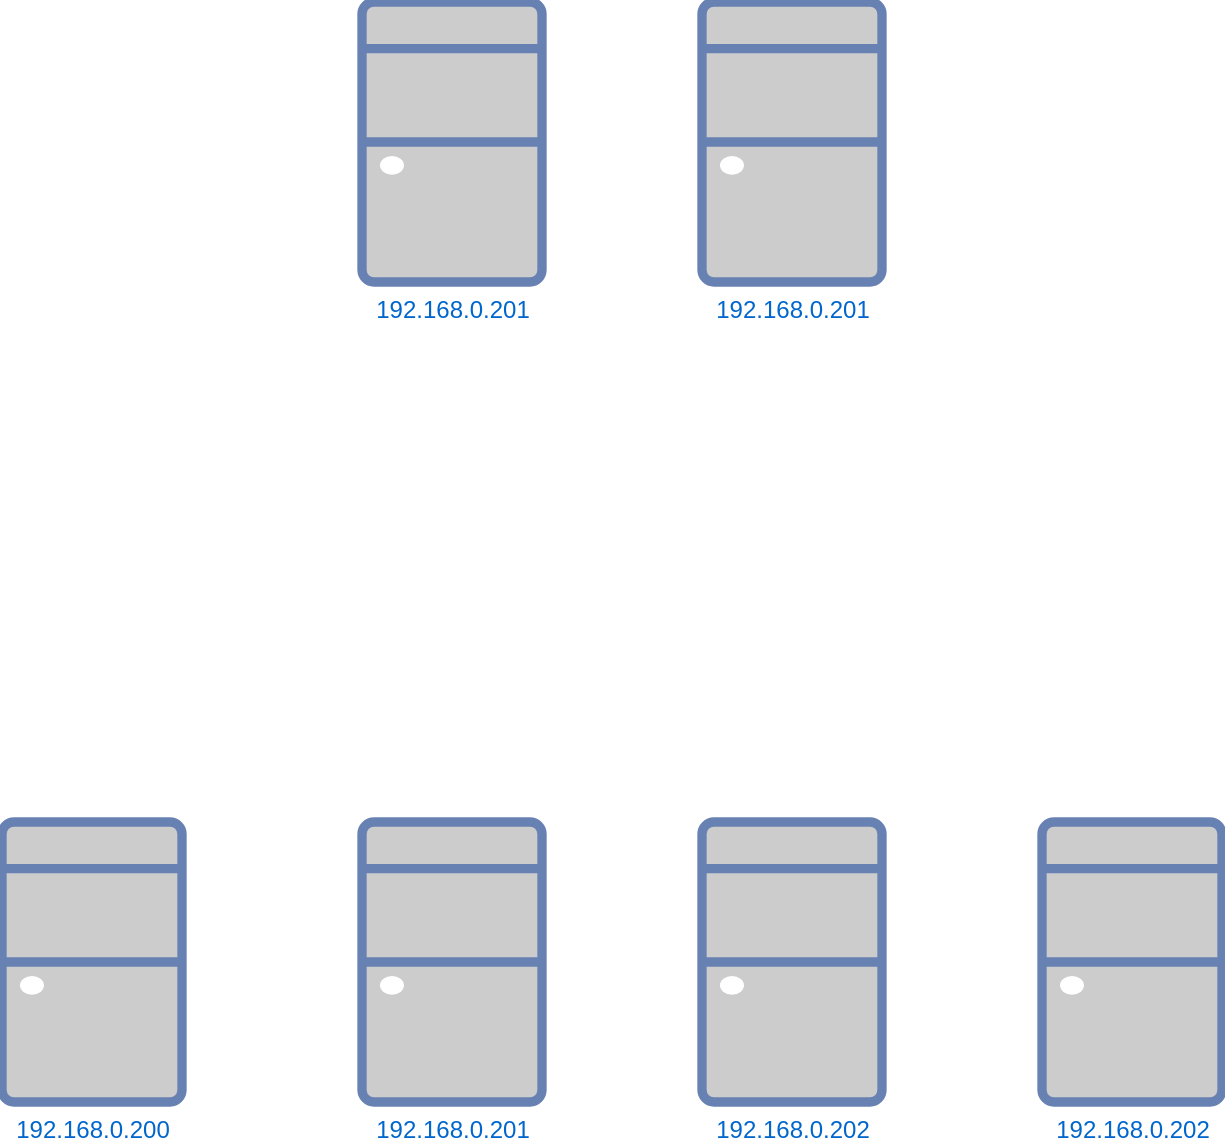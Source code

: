 <mxfile version="24.8.4">
  <diagram name="第 1 页" id="l5ll-Mc0RrhjQuD_5k_g">
    <mxGraphModel dx="1125" dy="563" grid="1" gridSize="10" guides="1" tooltips="1" connect="1" arrows="1" fold="1" page="1" pageScale="1" pageWidth="3200" pageHeight="2400" math="0" shadow="0">
      <root>
        <mxCell id="0" />
        <mxCell id="1" parent="0" />
        <mxCell id="4ISr7pQoZRIcrl6ndLBU-4" value="192.168.0.200" style="fontColor=#0066CC;verticalAlign=top;verticalLabelPosition=bottom;labelPosition=center;align=center;html=1;outlineConnect=0;fillColor=#CCCCCC;strokeColor=#6881B3;gradientColor=none;gradientDirection=north;strokeWidth=2;shape=mxgraph.networks.desktop_pc;" vertex="1" parent="1">
          <mxGeometry x="870" y="950" width="90" height="140" as="geometry" />
        </mxCell>
        <mxCell id="4ISr7pQoZRIcrl6ndLBU-8" value="192.168.0.201" style="fontColor=#0066CC;verticalAlign=top;verticalLabelPosition=bottom;labelPosition=center;align=center;html=1;outlineConnect=0;fillColor=#CCCCCC;strokeColor=#6881B3;gradientColor=none;gradientDirection=north;strokeWidth=2;shape=mxgraph.networks.desktop_pc;" vertex="1" parent="1">
          <mxGeometry x="1050" y="950" width="90" height="140" as="geometry" />
        </mxCell>
        <mxCell id="4ISr7pQoZRIcrl6ndLBU-9" value="192.168.0.202" style="fontColor=#0066CC;verticalAlign=top;verticalLabelPosition=bottom;labelPosition=center;align=center;html=1;outlineConnect=0;fillColor=#CCCCCC;strokeColor=#6881B3;gradientColor=none;gradientDirection=north;strokeWidth=2;shape=mxgraph.networks.desktop_pc;" vertex="1" parent="1">
          <mxGeometry x="1220" y="950" width="90" height="140" as="geometry" />
        </mxCell>
        <mxCell id="4ISr7pQoZRIcrl6ndLBU-10" value="192.168.0.202" style="fontColor=#0066CC;verticalAlign=top;verticalLabelPosition=bottom;labelPosition=center;align=center;html=1;outlineConnect=0;fillColor=#CCCCCC;strokeColor=#6881B3;gradientColor=none;gradientDirection=north;strokeWidth=2;shape=mxgraph.networks.desktop_pc;" vertex="1" parent="1">
          <mxGeometry x="1390" y="950" width="90" height="140" as="geometry" />
        </mxCell>
        <mxCell id="4ISr7pQoZRIcrl6ndLBU-11" value="192.168.0.201" style="fontColor=#0066CC;verticalAlign=top;verticalLabelPosition=bottom;labelPosition=center;align=center;html=1;outlineConnect=0;fillColor=#CCCCCC;strokeColor=#6881B3;gradientColor=none;gradientDirection=north;strokeWidth=2;shape=mxgraph.networks.desktop_pc;" vertex="1" parent="1">
          <mxGeometry x="1050" y="540" width="90" height="140" as="geometry" />
        </mxCell>
        <mxCell id="4ISr7pQoZRIcrl6ndLBU-12" value="192.168.0.201" style="fontColor=#0066CC;verticalAlign=top;verticalLabelPosition=bottom;labelPosition=center;align=center;html=1;outlineConnect=0;fillColor=#CCCCCC;strokeColor=#6881B3;gradientColor=none;gradientDirection=north;strokeWidth=2;shape=mxgraph.networks.desktop_pc;" vertex="1" parent="1">
          <mxGeometry x="1220" y="540" width="90" height="140" as="geometry" />
        </mxCell>
      </root>
    </mxGraphModel>
  </diagram>
</mxfile>
